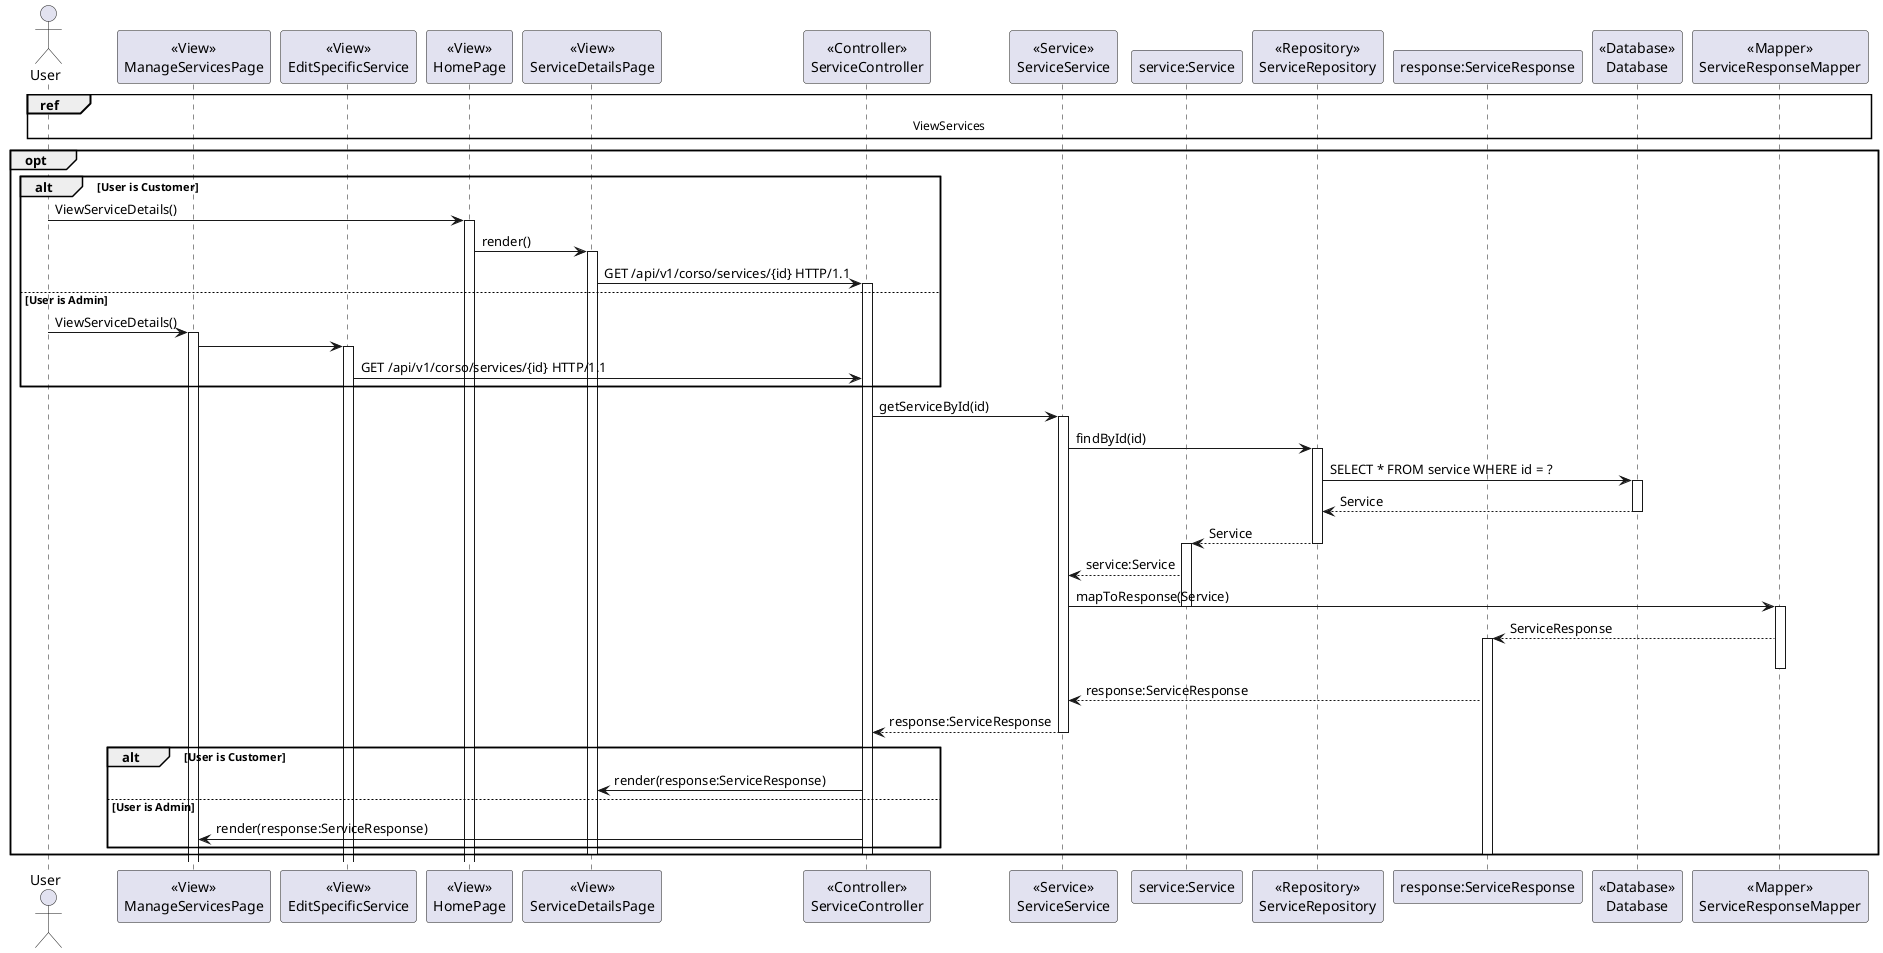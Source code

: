 @startuml


actor User

participant ManageServicesPage as "<<View>>\nManageServicesPage"

participant EditSpecificService as "<<View>>\nEditSpecificService"

participant HomePage as "<<View>>\nHomePage"

participant ServiceDetailsPage as "<<View>>\nServiceDetailsPage"

participant ServiceController as "<<Controller>>\nServiceController"

participant ServiceService as "<<Service>>\nServiceService"


participant Service as "service:Service"

participant ServiceRepository as "<<Repository>>\nServiceRepository"

participant ServiceResponse as "response:ServiceResponse"

participant Database as "<<Database>>\nDatabase"

participant ServiceResponseMapper as "<<Mapper>>\nServiceResponseMapper"

ref over User, ServiceController, ServiceService, ServiceResponseMapper
ViewServices
end

opt

alt User is Customer
User -> HomePage:ViewServiceDetails()
activate HomePage
HomePage -> ServiceDetailsPage: render()

activate ServiceDetailsPage

ServiceDetailsPage -> ServiceController: GET /api/v1/corso/services/{id} HTTP/1.1
activate ServiceController



else User is Admin

User -> ManageServicesPage:ViewServiceDetails()

activate ManageServicesPage

ManageServicesPage -> EditSpecificService
activate EditSpecificService

EditSpecificService -> ServiceController: GET /api/v1/corso/services/{id} HTTP/1.1




end


ServiceController -> ServiceService: getServiceById(id)

activate ServiceService

ServiceService -> ServiceRepository: findById(id)

activate ServiceRepository

ServiceRepository -> Database: SELECT * FROM service WHERE id = ?

activate Database

Database --> ServiceRepository: Service

deactivate Database

ServiceRepository --> Service: Service
deactivate ServiceRepository

activate Service

Service --> ServiceService: service:Service






ServiceService -> ServiceResponseMapper: mapToResponse(Service)


deactivate Service
activate ServiceResponseMapper

ServiceResponseMapper --> ServiceResponse: ServiceResponse

activate ServiceResponse

deactivate ServiceResponseMapper

ServiceResponse --> ServiceService: response:ServiceResponse

ServiceService --> ServiceController: response:ServiceResponse

deactivate ServiceService


alt User is Customer
ServiceController -> ServiceDetailsPage: render(response:ServiceResponse)
else User is Admin
ServiceController -> ManageServicesPage: render(response:ServiceResponse)
end


deactivate ServiceResponse
deactivate ServiceController
deactivate ServiceDetailsPage
end opt



@enduml